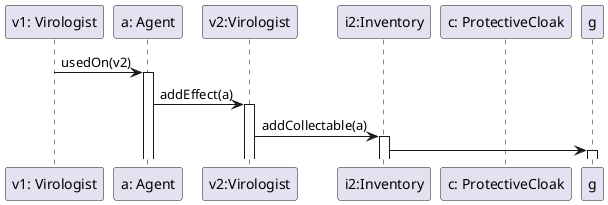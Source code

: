 @startuml
'https://plantuml.com/sequence-diagram

Participant "v1: Virologist" as v1
Participant "a: Agent" as a
Participant "v2:Virologist" as v2
Participant "i2:Inventory" as i2
Participant "c: ProtectiveCloak" as c

v1 -> a ++: usedOn(v2)
    a -> v2 ++: addEffect(a)
        v2 -> i2 ++: addCollectable(a)
        i2-> g ++:
@enduml
